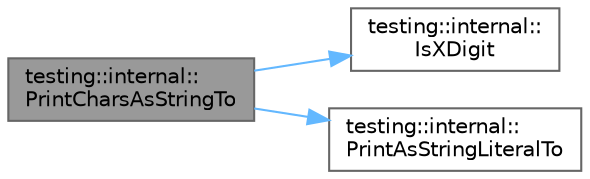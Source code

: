 digraph "testing::internal::PrintCharsAsStringTo"
{
 // LATEX_PDF_SIZE
  bgcolor="transparent";
  edge [fontname=Helvetica,fontsize=10,labelfontname=Helvetica,labelfontsize=10];
  node [fontname=Helvetica,fontsize=10,shape=box,height=0.2,width=0.4];
  rankdir="LR";
  Node1 [id="Node000001",label="testing::internal::\lPrintCharsAsStringTo",height=0.2,width=0.4,color="gray40", fillcolor="grey60", style="filled", fontcolor="black",tooltip=" "];
  Node1 -> Node2 [id="edge1_Node000001_Node000002",color="steelblue1",style="solid",tooltip=" "];
  Node2 [id="Node000002",label="testing::internal::\lIsXDigit",height=0.2,width=0.4,color="grey40", fillcolor="white", style="filled",URL="$namespacetesting_1_1internal.html#aa234ef141278263fb143b616c74c86e7",tooltip=" "];
  Node1 -> Node3 [id="edge2_Node000001_Node000003",color="steelblue1",style="solid",tooltip=" "];
  Node3 [id="Node000003",label="testing::internal::\lPrintAsStringLiteralTo",height=0.2,width=0.4,color="grey40", fillcolor="white", style="filled",URL="$namespacetesting_1_1internal.html#a8c5838995d7bb9e4232b69e6bcdb9ab8",tooltip=" "];
}
